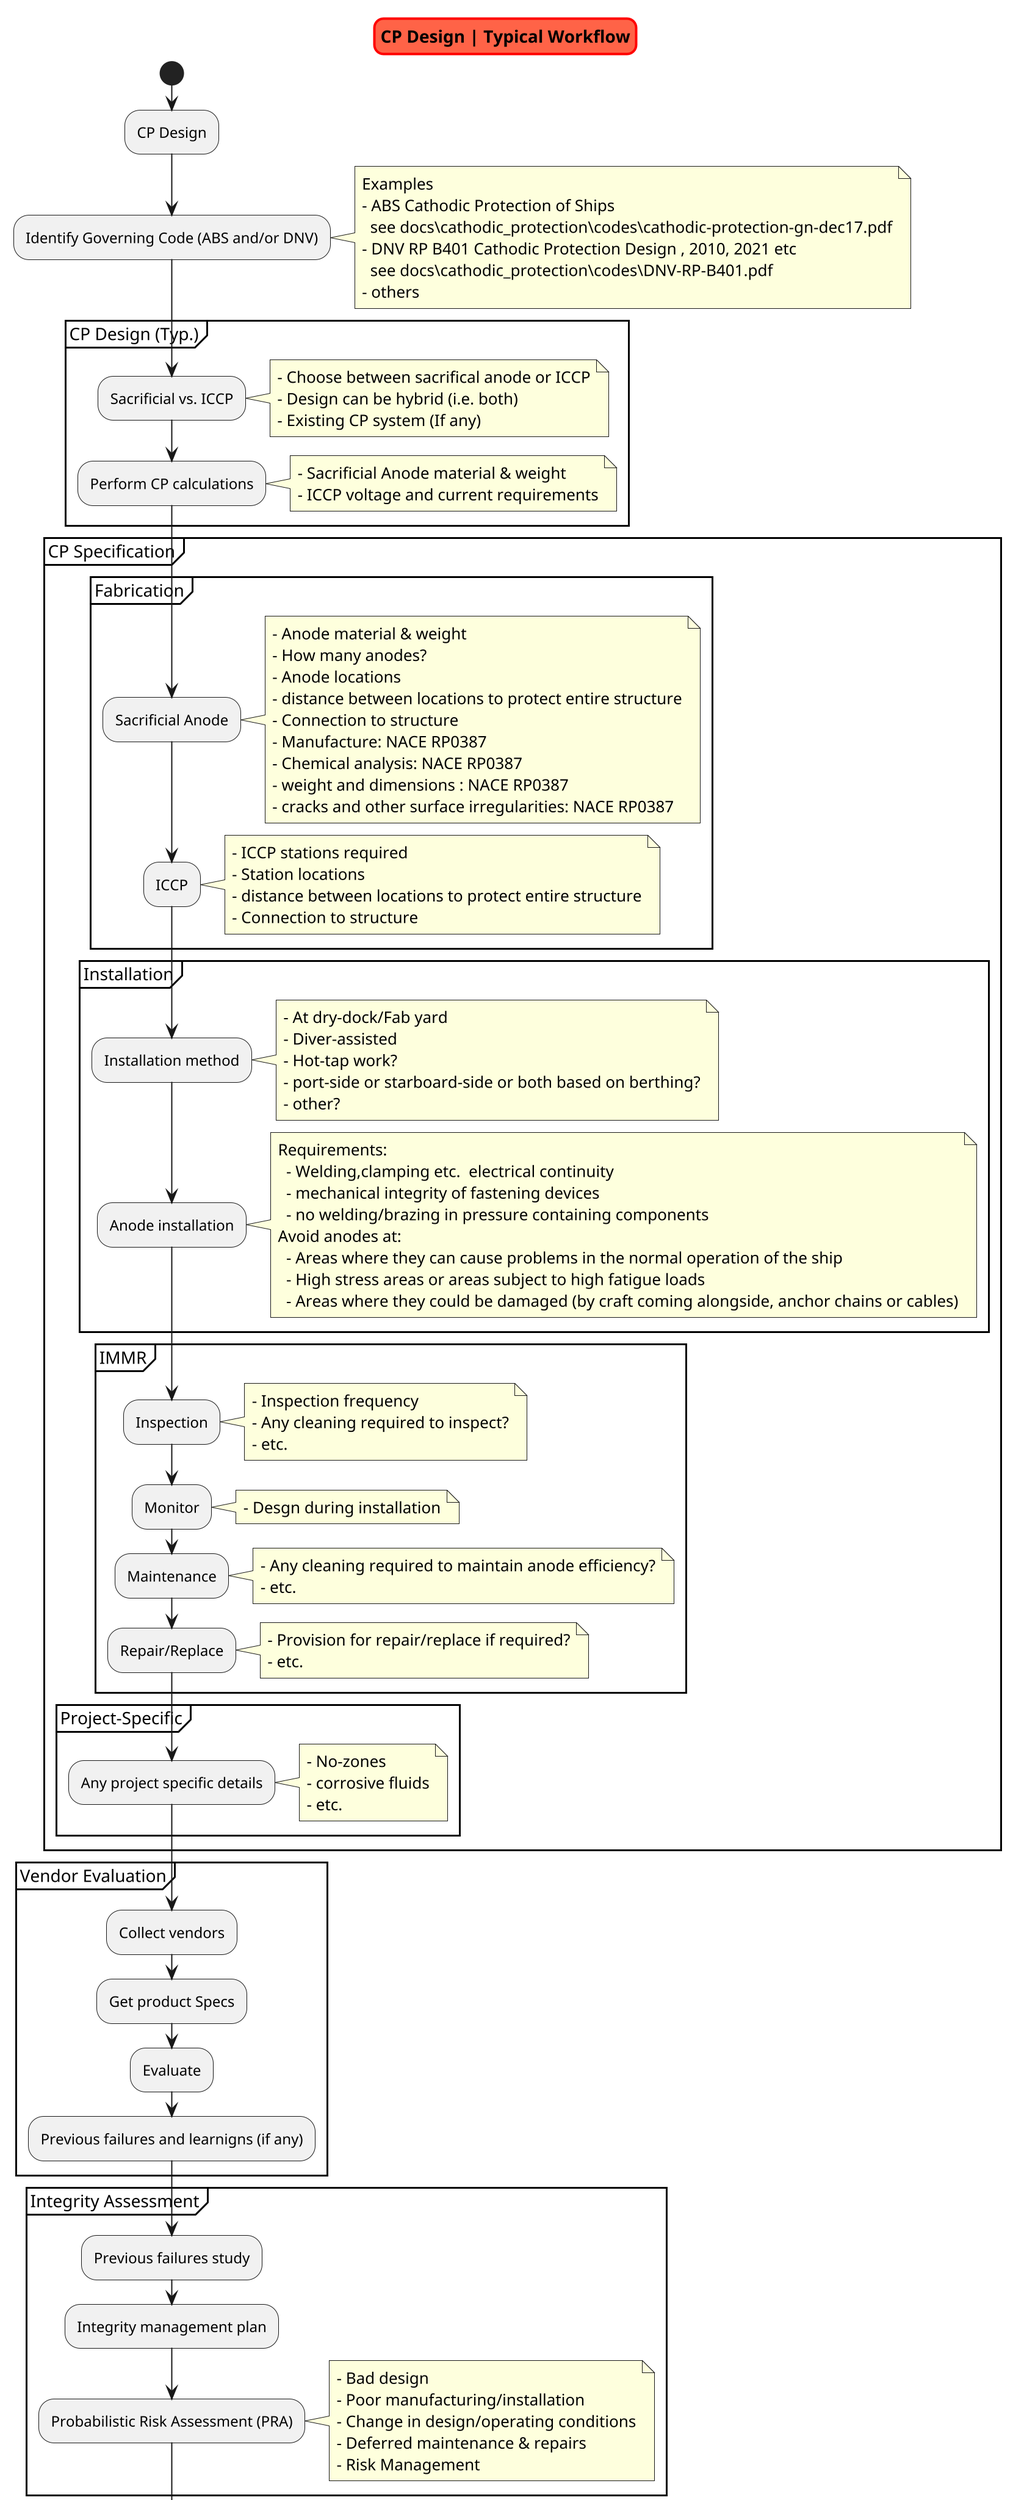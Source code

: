 @startuml  cp_highlevel_workflow

scale 2
skinparam titleBorderRoundCorner 15
skinparam titleBorderThickness 2
skinparam titleBorderColor red
skinparam titleBackgroundColor Tomato

title CP Design | Typical Workflow

start
:CP Design;

:Identify Governing Code (ABS and/or DNV);

  note right
    Examples
    - ABS Cathodic Protection of Ships 
      see docs\cathodic_protection\codes\cathodic-protection-gn-dec17.pdf
    - DNV RP B401 Cathodic Protection Design , 2010, 2021 etc
      see docs\cathodic_protection\codes\DNV-RP-B401.pdf
    - others
  end note

partition CP Design (Typ.){
:Sacrificial vs. ICCP;
  note right
    - Choose between sacrifical anode or ICCP
    - Design can be hybrid (i.e. both)
    - Existing CP system (If any)
  end note

:Perform CP calculations;
  note right
    - Sacrificial Anode material & weight
    - ICCP voltage and current requirements
  end note

}

partition CP Specification {

  partition Fabrication {

  :Sacrificial Anode;
    note right
      - Anode material & weight
      - How many anodes?
      - Anode locations
      - distance between locations to protect entire structure
      - Connection to structure
      - Manufacture: NACE RP0387
      - Chemical analysis: NACE RP0387
      - weight and dimensions : NACE RP0387
      - cracks and other surface irregularities: NACE RP0387
    end note

  :ICCP;
    note right
      - ICCP stations required
      - Station locations 
      - distance between locations to protect entire structure
      - Connection to structure
    end note

  }

  partition Installation {

  :Installation method;
    note right
      - At dry-dock/Fab yard
      - Diver-assisted
      - Hot-tap work?
      - port-side or starboard-side or both based on berthing?
      - other?
    end note

  :Anode installation;
    note right
    Requirements:
      - Welding,clamping etc.  electrical continuity
      - mechanical integrity of fastening devices
      - no welding/brazing in pressure containing components
    Avoid anodes at:
      - Areas where they can cause problems in the normal operation of the ship
      - High stress areas or areas subject to high fatigue loads
      - Areas where they could be damaged (by craft coming alongside, anchor chains or cables)
    end note

  }

  partition IMMR {

  :Inspection;
    note right
      - Inspection frequency
      - Any cleaning required to inspect?
      - etc.
    end note

  :Monitor;
    note right
      - Desgn during installation
    end note

  :Maintenance;
    note right
      - Any cleaning required to maintain anode efficiency?
      - etc.
    end note

  :Repair/Replace;
    note right
      - Provision for repair/replace if required?
      - etc.
    end note

  }

  partition Project-Specific {

  :Any project specific details;
    note right
      - No-zones
      - corrosive fluids
      - etc.
    end note

  }

}

  partition Vendor Evaluation {

  :Collect vendors;
  :Get product Specs;
  :Evaluate;
  :Previous failures and learnigns (if any);
  }

  partition Integrity Assessment {

  :Previous failures study;
  :Integrity management plan;

  :Probabilistic Risk Assessment (PRA);
  note right
      - Bad design
      - Poor manufacturing/installation
      - Change in design/operating conditions
      - Deferred maintenance & repairs
      - Risk Management
    end note


  }


stop
@enduml
